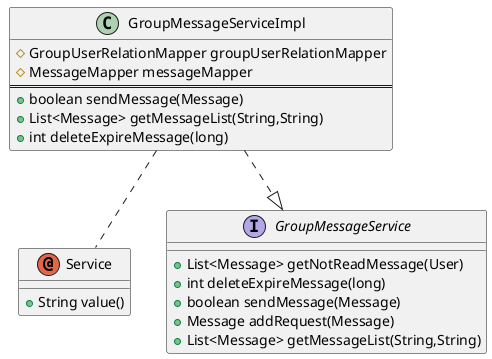 @startuml
'https://plantuml.com/class-diagram

annotation Service{
	+String value()
}

interface GroupMessageService{
+List<Message> getNotReadMessage(User)
+int deleteExpireMessage(long)
+boolean sendMessage(Message)
+Message addRequest(Message)
+List<Message> getMessageList(String,String)
}

class GroupMessageServiceImpl {
#GroupUserRelationMapper groupUserRelationMapper
#MessageMapper messageMapper
==
+boolean sendMessage(Message)
+List<Message> getMessageList(String,String)
+int deleteExpireMessage(long)
}

GroupMessageServiceImpl ..|> GroupMessageService
GroupMessageServiceImpl .. Service
@enduml
